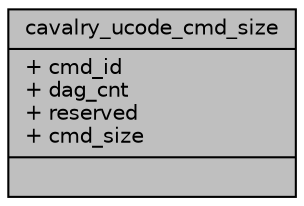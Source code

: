 digraph "cavalry_ucode_cmd_size"
{
 // INTERACTIVE_SVG=YES
 // LATEX_PDF_SIZE
  bgcolor="transparent";
  edge [fontname="Helvetica",fontsize="10",labelfontname="Helvetica",labelfontsize="10"];
  node [fontname="Helvetica",fontsize="10",shape=record];
  Node1 [label="{cavalry_ucode_cmd_size\n|+ cmd_id\l+ dag_cnt\l+ reserved\l+ cmd_size\l|}",height=0.2,width=0.4,color="black", fillcolor="grey75", style="filled", fontcolor="black",tooltip=" "];
}
